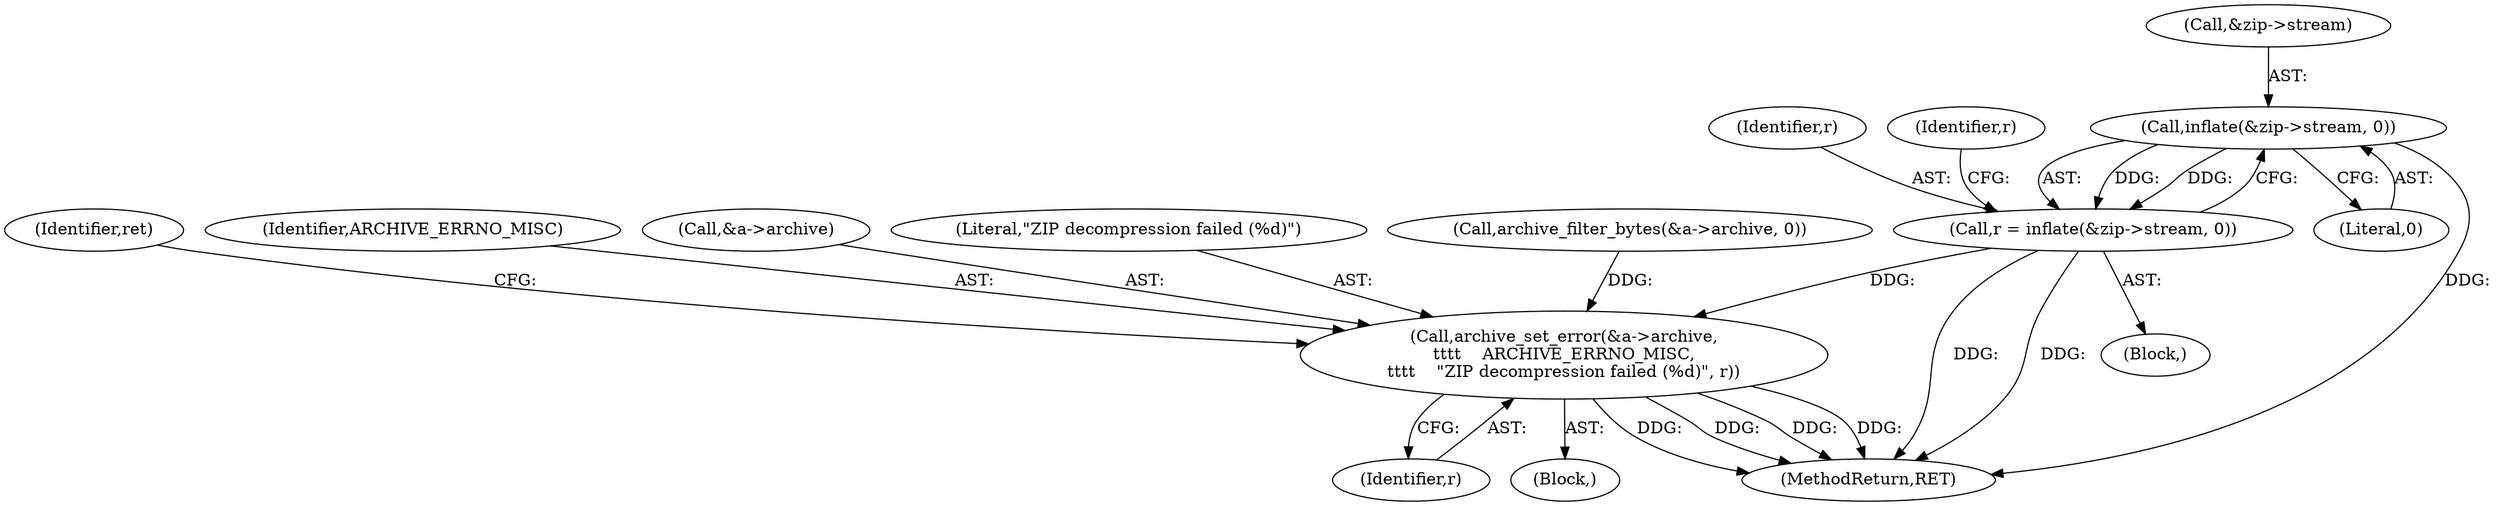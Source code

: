 digraph "0_libarchive_d0331e8e5b05b475f20b1f3101fe1ad772d7e7e7@pointer" {
"1000454" [label="(Call,inflate(&zip->stream, 0))"];
"1000452" [label="(Call,r = inflate(&zip->stream, 0))"];
"1000483" [label="(Call,archive_set_error(&a->archive,\n\t\t\t\t    ARCHIVE_ERRNO_MISC,\n\t\t\t\t    \"ZIP decompression failed (%d)\", r))"];
"1000452" [label="(Call,r = inflate(&zip->stream, 0))"];
"1000490" [label="(Identifier,r)"];
"1000492" [label="(Identifier,ret)"];
"1000459" [label="(Literal,0)"];
"1000455" [label="(Call,&zip->stream)"];
"1000454" [label="(Call,inflate(&zip->stream, 0))"];
"1000462" [label="(Block,)"];
"1000488" [label="(Identifier,ARCHIVE_ERRNO_MISC)"];
"1000453" [label="(Identifier,r)"];
"1000484" [label="(Call,&a->archive)"];
"1000552" [label="(MethodReturn,RET)"];
"1000461" [label="(Identifier,r)"];
"1000489" [label="(Literal,\"ZIP decompression failed (%d)\")"];
"1000127" [label="(Call,archive_filter_bytes(&a->archive, 0))"];
"1000388" [label="(Block,)"];
"1000483" [label="(Call,archive_set_error(&a->archive,\n\t\t\t\t    ARCHIVE_ERRNO_MISC,\n\t\t\t\t    \"ZIP decompression failed (%d)\", r))"];
"1000454" -> "1000452"  [label="AST: "];
"1000454" -> "1000459"  [label="CFG: "];
"1000455" -> "1000454"  [label="AST: "];
"1000459" -> "1000454"  [label="AST: "];
"1000452" -> "1000454"  [label="CFG: "];
"1000454" -> "1000552"  [label="DDG: "];
"1000454" -> "1000452"  [label="DDG: "];
"1000454" -> "1000452"  [label="DDG: "];
"1000452" -> "1000388"  [label="AST: "];
"1000453" -> "1000452"  [label="AST: "];
"1000461" -> "1000452"  [label="CFG: "];
"1000452" -> "1000552"  [label="DDG: "];
"1000452" -> "1000552"  [label="DDG: "];
"1000452" -> "1000483"  [label="DDG: "];
"1000483" -> "1000462"  [label="AST: "];
"1000483" -> "1000490"  [label="CFG: "];
"1000484" -> "1000483"  [label="AST: "];
"1000488" -> "1000483"  [label="AST: "];
"1000489" -> "1000483"  [label="AST: "];
"1000490" -> "1000483"  [label="AST: "];
"1000492" -> "1000483"  [label="CFG: "];
"1000483" -> "1000552"  [label="DDG: "];
"1000483" -> "1000552"  [label="DDG: "];
"1000483" -> "1000552"  [label="DDG: "];
"1000483" -> "1000552"  [label="DDG: "];
"1000127" -> "1000483"  [label="DDG: "];
}
